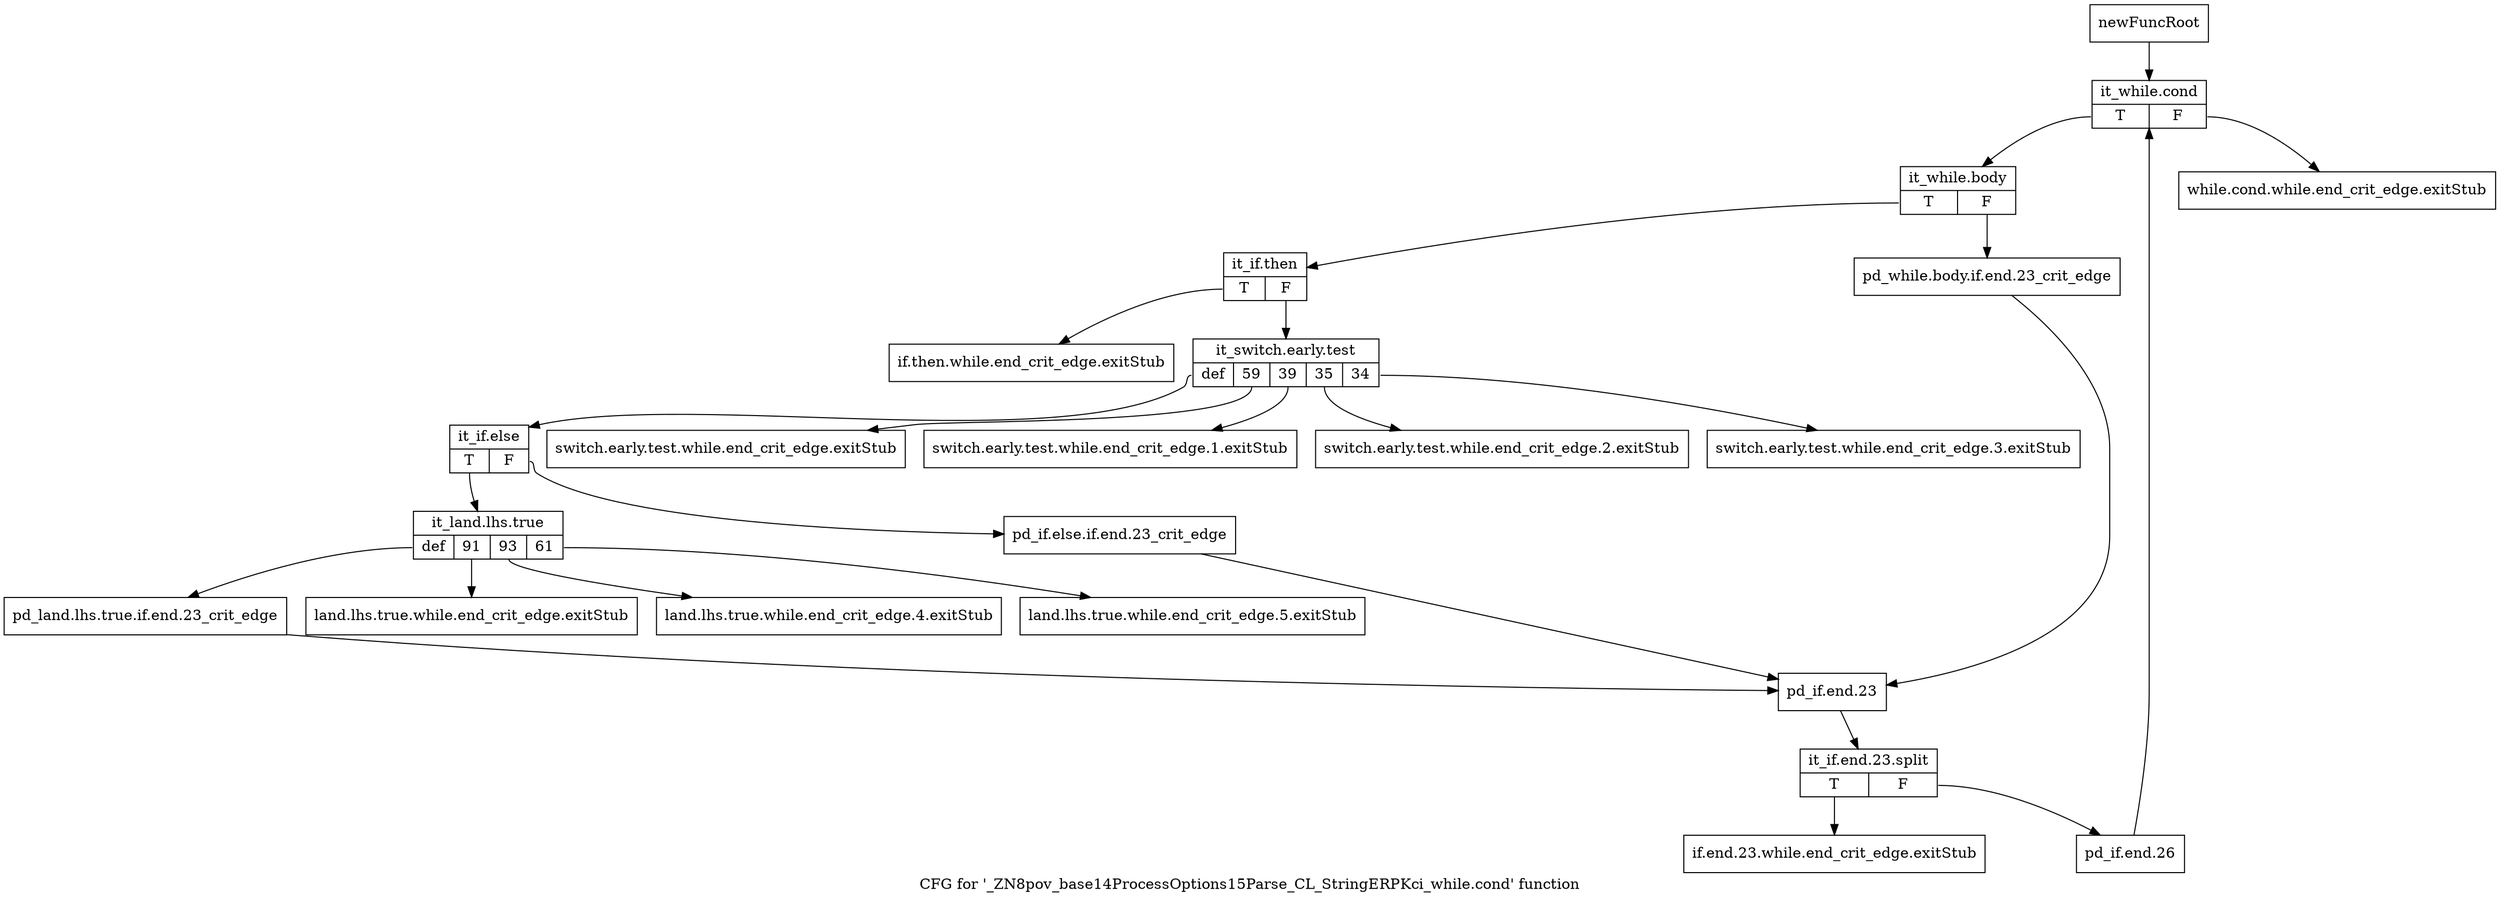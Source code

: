 digraph "CFG for '_ZN8pov_base14ProcessOptions15Parse_CL_StringERPKci_while.cond' function" {
	label="CFG for '_ZN8pov_base14ProcessOptions15Parse_CL_StringERPKci_while.cond' function";

	Node0x2b4c100 [shape=record,label="{newFuncRoot}"];
	Node0x2b4c100 -> Node0x2b4c470;
	Node0x2b4c150 [shape=record,label="{while.cond.while.end_crit_edge.exitStub}"];
	Node0x2b4c1a0 [shape=record,label="{if.then.while.end_crit_edge.exitStub}"];
	Node0x2b4c1f0 [shape=record,label="{switch.early.test.while.end_crit_edge.exitStub}"];
	Node0x2b4c240 [shape=record,label="{switch.early.test.while.end_crit_edge.1.exitStub}"];
	Node0x2b4c290 [shape=record,label="{switch.early.test.while.end_crit_edge.2.exitStub}"];
	Node0x2b4c2e0 [shape=record,label="{switch.early.test.while.end_crit_edge.3.exitStub}"];
	Node0x2b4c330 [shape=record,label="{land.lhs.true.while.end_crit_edge.exitStub}"];
	Node0x2b4c380 [shape=record,label="{land.lhs.true.while.end_crit_edge.4.exitStub}"];
	Node0x2b4c3d0 [shape=record,label="{land.lhs.true.while.end_crit_edge.5.exitStub}"];
	Node0x2b4c420 [shape=record,label="{if.end.23.while.end_crit_edge.exitStub}"];
	Node0x2b4c470 [shape=record,label="{it_while.cond|{<s0>T|<s1>F}}"];
	Node0x2b4c470:s0 -> Node0x2b4c4c0;
	Node0x2b4c470:s1 -> Node0x2b4c150;
	Node0x2b4c4c0 [shape=record,label="{it_while.body|{<s0>T|<s1>F}}"];
	Node0x2b4c4c0:s0 -> Node0x2b4c560;
	Node0x2b4c4c0:s1 -> Node0x2b4c510;
	Node0x2b4c510 [shape=record,label="{pd_while.body.if.end.23_crit_edge}"];
	Node0x2b4c510 -> Node0x2b4c740;
	Node0x2b4c560 [shape=record,label="{it_if.then|{<s0>T|<s1>F}}"];
	Node0x2b4c560:s0 -> Node0x2b4c1a0;
	Node0x2b4c560:s1 -> Node0x2b4c5b0;
	Node0x2b4c5b0 [shape=record,label="{it_switch.early.test|{<s0>def|<s1>59|<s2>39|<s3>35|<s4>34}}"];
	Node0x2b4c5b0:s0 -> Node0x2b4c600;
	Node0x2b4c5b0:s1 -> Node0x2b4c1f0;
	Node0x2b4c5b0:s2 -> Node0x2b4c240;
	Node0x2b4c5b0:s3 -> Node0x2b4c290;
	Node0x2b4c5b0:s4 -> Node0x2b4c2e0;
	Node0x2b4c600 [shape=record,label="{it_if.else|{<s0>T|<s1>F}}"];
	Node0x2b4c600:s0 -> Node0x2b4c6a0;
	Node0x2b4c600:s1 -> Node0x2b4c650;
	Node0x2b4c650 [shape=record,label="{pd_if.else.if.end.23_crit_edge}"];
	Node0x2b4c650 -> Node0x2b4c740;
	Node0x2b4c6a0 [shape=record,label="{it_land.lhs.true|{<s0>def|<s1>91|<s2>93|<s3>61}}"];
	Node0x2b4c6a0:s0 -> Node0x2b4c6f0;
	Node0x2b4c6a0:s1 -> Node0x2b4c330;
	Node0x2b4c6a0:s2 -> Node0x2b4c380;
	Node0x2b4c6a0:s3 -> Node0x2b4c3d0;
	Node0x2b4c6f0 [shape=record,label="{pd_land.lhs.true.if.end.23_crit_edge}"];
	Node0x2b4c6f0 -> Node0x2b4c740;
	Node0x2b4c740 [shape=record,label="{pd_if.end.23}"];
	Node0x2b4c740 -> Node0x39980e0;
	Node0x39980e0 [shape=record,label="{it_if.end.23.split|{<s0>T|<s1>F}}"];
	Node0x39980e0:s0 -> Node0x2b4c420;
	Node0x39980e0:s1 -> Node0x2b4c790;
	Node0x2b4c790 [shape=record,label="{pd_if.end.26}"];
	Node0x2b4c790 -> Node0x2b4c470;
}
